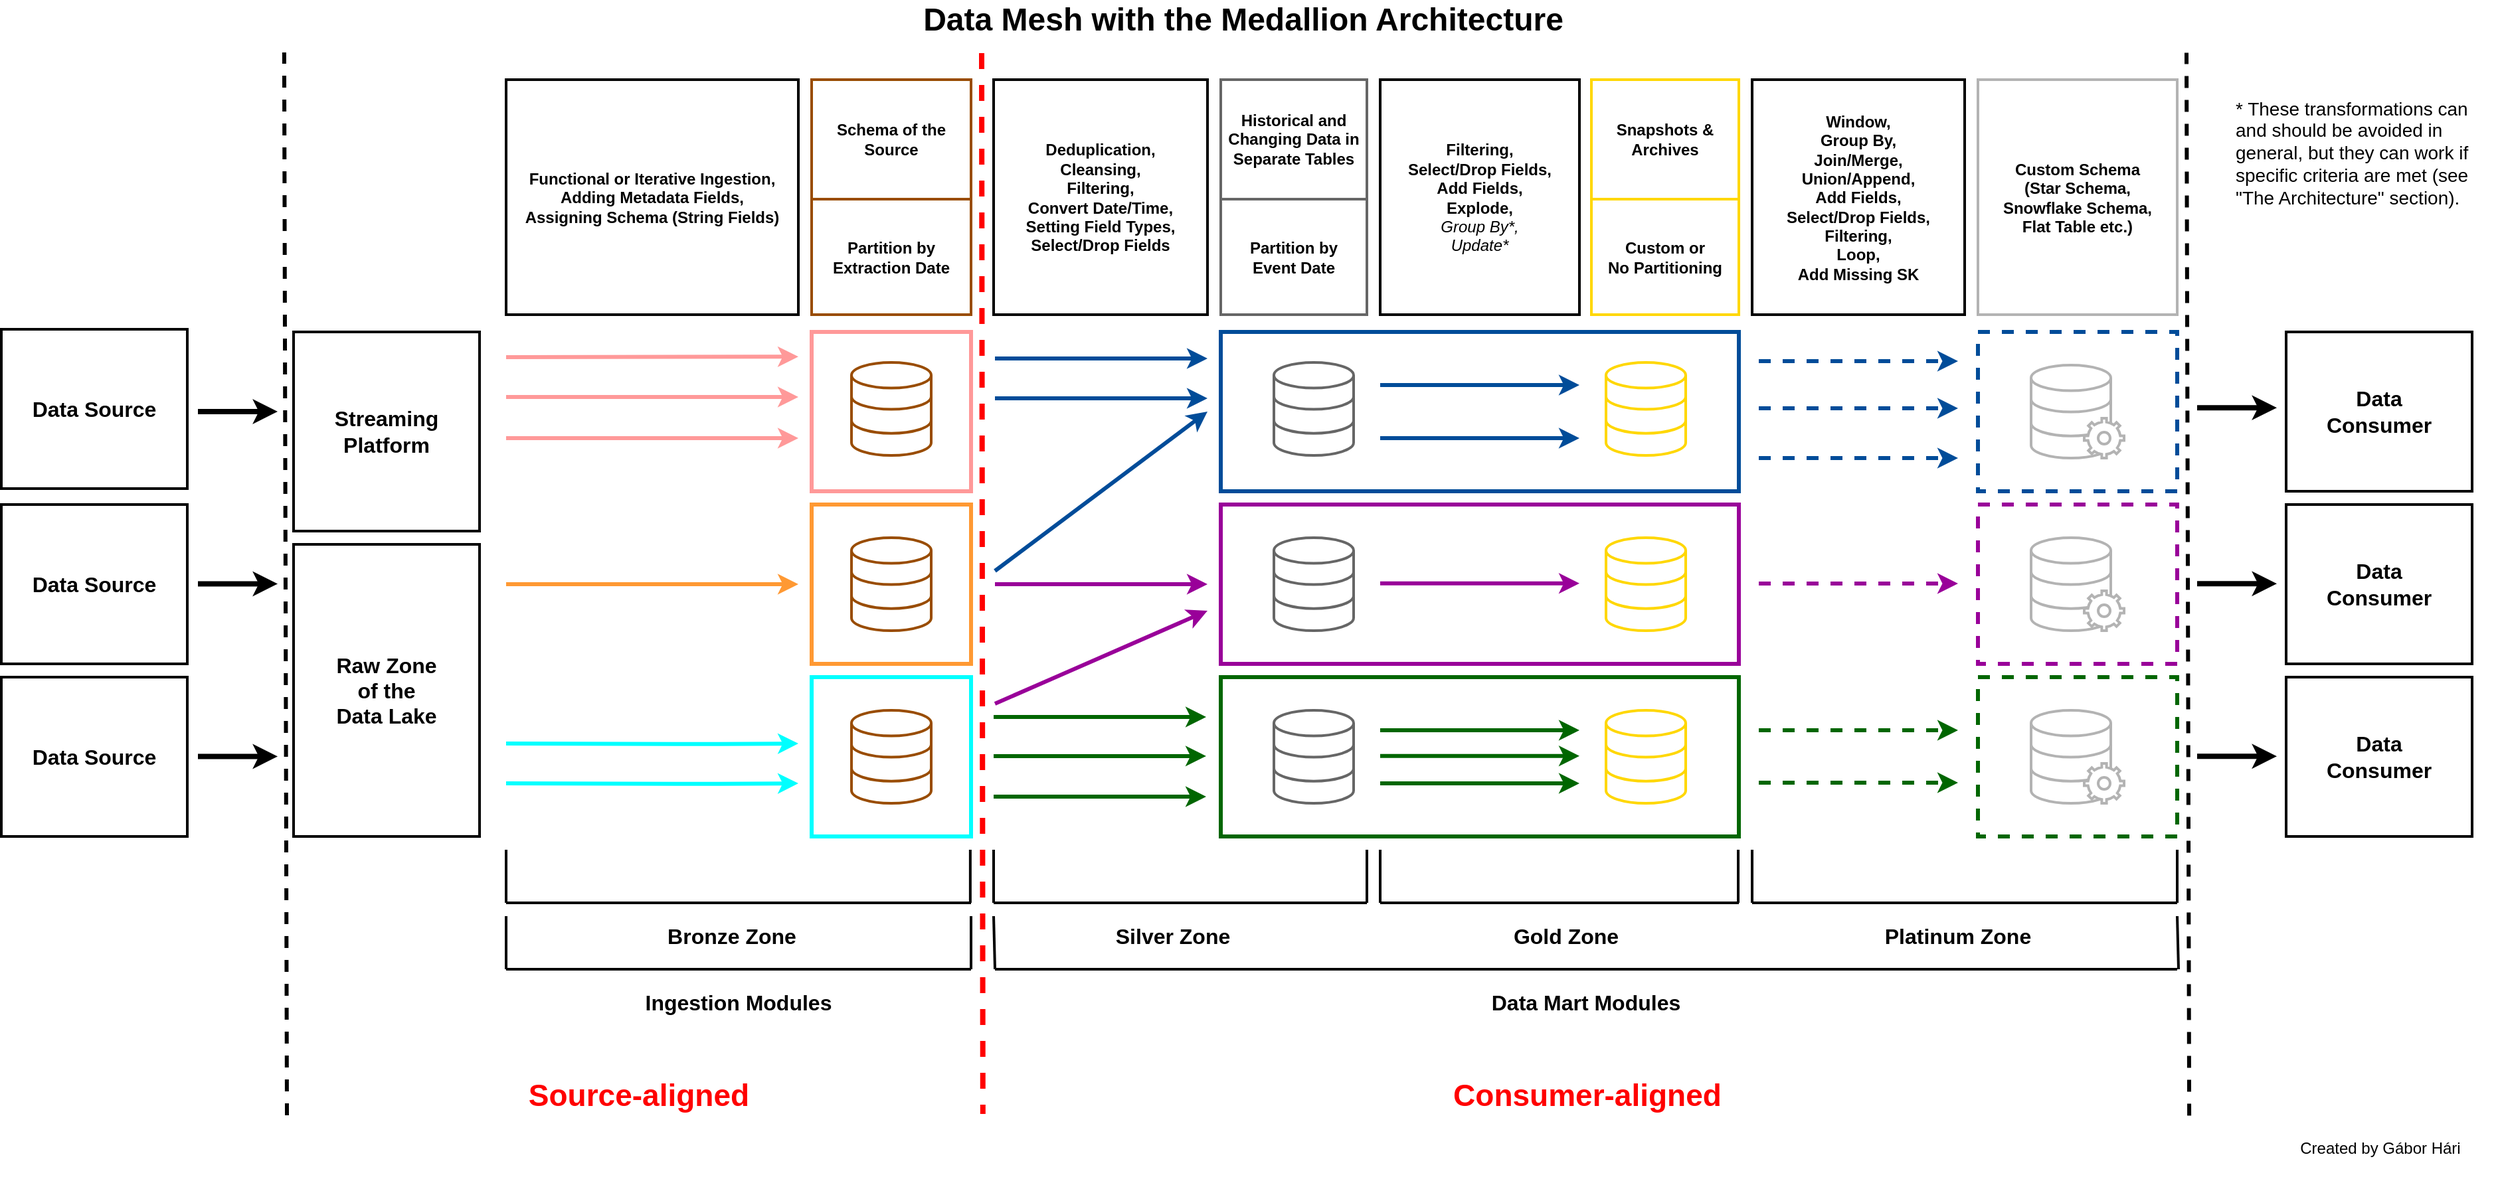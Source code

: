 <mxfile version="20.5.3" type="device"><diagram id="RGqSZSBZ67QyBz_UeTyM" name="1 oldal"><mxGraphModel dx="2687" dy="2035" grid="1" gridSize="10" guides="1" tooltips="1" connect="1" arrows="1" fold="1" page="1" pageScale="1" pageWidth="827" pageHeight="1169" math="0" shadow="0"><root><mxCell id="0"/><mxCell id="1" parent="0"/><mxCell id="PsEzvIdTxFcmrXaQqGy8-92" value="" style="rounded=0;whiteSpace=wrap;html=1;strokeColor=#00FFFF;glass=0;fillColor=#FFFFFF;strokeWidth=3;" parent="1" vertex="1"><mxGeometry x="80" y="310" width="120" height="120" as="geometry"/></mxCell><mxCell id="PsEzvIdTxFcmrXaQqGy8-91" value="" style="rounded=0;whiteSpace=wrap;html=1;strokeColor=#FF9933;glass=0;fillColor=#FFFFFF;strokeWidth=3;" parent="1" vertex="1"><mxGeometry x="80" y="180" width="120" height="120" as="geometry"/></mxCell><mxCell id="PsEzvIdTxFcmrXaQqGy8-61" value="" style="rounded=0;whiteSpace=wrap;html=1;glass=0;strokeColor=#006600;fillColor=#FFFFFF;strokeWidth=3;" parent="1" vertex="1"><mxGeometry x="388" y="310" width="390" height="120" as="geometry"/></mxCell><mxCell id="PsEzvIdTxFcmrXaQqGy8-57" value="" style="rounded=0;whiteSpace=wrap;html=1;glass=0;strokeColor=#990099;fillColor=#FFFFFF;strokeWidth=3;" parent="1" vertex="1"><mxGeometry x="388" y="180" width="390" height="120" as="geometry"/></mxCell><mxCell id="PsEzvIdTxFcmrXaQqGy8-3" value="" style="rounded=0;whiteSpace=wrap;html=1;strokeColor=#FF9999;glass=0;fillColor=#FFFFFF;strokeWidth=3;" parent="1" vertex="1"><mxGeometry x="80" y="50" width="120" height="120" as="geometry"/></mxCell><mxCell id="PsEzvIdTxFcmrXaQqGy8-1" value="" style="html=1;verticalLabelPosition=bottom;align=center;labelBackgroundColor=#ffffff;verticalAlign=top;strokeWidth=2;strokeColor=#994C00;shadow=0;dashed=0;shape=mxgraph.ios7.icons.data;" parent="1" vertex="1"><mxGeometry x="110" y="205" width="60" height="70" as="geometry"/></mxCell><mxCell id="PsEzvIdTxFcmrXaQqGy8-2" value="" style="html=1;verticalLabelPosition=bottom;align=center;labelBackgroundColor=#ffffff;verticalAlign=top;strokeWidth=2;strokeColor=#994C00;shadow=0;dashed=0;shape=mxgraph.ios7.icons.data;" parent="1" vertex="1"><mxGeometry x="110" y="73" width="60" height="70" as="geometry"/></mxCell><mxCell id="PsEzvIdTxFcmrXaQqGy8-4" value="" style="html=1;verticalLabelPosition=bottom;align=center;labelBackgroundColor=#ffffff;verticalAlign=top;strokeWidth=2;strokeColor=#994C00;shadow=0;dashed=0;shape=mxgraph.ios7.icons.data;" parent="1" vertex="1"><mxGeometry x="110" y="335" width="60" height="70" as="geometry"/></mxCell><mxCell id="PsEzvIdTxFcmrXaQqGy8-5" value="" style="rounded=0;whiteSpace=wrap;html=1;glass=0;strokeColor=#004C99;fillColor=#FFFFFF;strokeWidth=3;" parent="1" vertex="1"><mxGeometry x="388" y="50" width="390" height="120" as="geometry"/></mxCell><mxCell id="PsEzvIdTxFcmrXaQqGy8-8" value="" style="html=1;verticalLabelPosition=bottom;align=center;labelBackgroundColor=#ffffff;verticalAlign=top;strokeWidth=2;strokeColor=#666666;shadow=0;dashed=0;shape=mxgraph.ios7.icons.data;" parent="1" vertex="1"><mxGeometry x="428" y="73" width="60" height="70" as="geometry"/></mxCell><mxCell id="PsEzvIdTxFcmrXaQqGy8-11" value="" style="html=1;verticalLabelPosition=bottom;align=center;labelBackgroundColor=#ffffff;verticalAlign=top;strokeWidth=2;strokeColor=#FFD700;shadow=0;dashed=0;shape=mxgraph.ios7.icons.data;" parent="1" vertex="1"><mxGeometry x="678" y="73" width="60" height="70" as="geometry"/></mxCell><mxCell id="PsEzvIdTxFcmrXaQqGy8-20" value="" style="endArrow=classic;html=1;rounded=0;strokeWidth=3;strokeColor=#004C99;" parent="1" edge="1"><mxGeometry width="50" height="50" relative="1" as="geometry"><mxPoint x="218" y="100" as="sourcePoint"/><mxPoint x="378" y="100" as="targetPoint"/></mxGeometry></mxCell><mxCell id="PsEzvIdTxFcmrXaQqGy8-21" value="" style="endArrow=classic;html=1;rounded=0;strokeWidth=3;strokeColor=#004C99;" parent="1" edge="1"><mxGeometry width="50" height="50" relative="1" as="geometry"><mxPoint x="218" y="230" as="sourcePoint"/><mxPoint x="378" y="110" as="targetPoint"/></mxGeometry></mxCell><mxCell id="PsEzvIdTxFcmrXaQqGy8-22" value="" style="endArrow=classic;html=1;rounded=0;strokeWidth=3;strokeColor=#990099;" parent="1" edge="1"><mxGeometry width="50" height="50" relative="1" as="geometry"><mxPoint x="218" y="240" as="sourcePoint"/><mxPoint x="378" y="240" as="targetPoint"/></mxGeometry></mxCell><mxCell id="PsEzvIdTxFcmrXaQqGy8-24" value="" style="endArrow=classic;html=1;rounded=0;strokeWidth=3;strokeColor=#FF9999;" parent="1" edge="1"><mxGeometry width="50" height="50" relative="1" as="geometry"><mxPoint x="-150" y="99" as="sourcePoint"/><mxPoint x="70" y="99" as="targetPoint"/></mxGeometry></mxCell><mxCell id="PsEzvIdTxFcmrXaQqGy8-27" value="" style="endArrow=classic;html=1;rounded=0;strokeWidth=3;strokeColor=#FF9933;" parent="1" edge="1"><mxGeometry width="50" height="50" relative="1" as="geometry"><mxPoint x="-150" y="240" as="sourcePoint"/><mxPoint x="70" y="240" as="targetPoint"/></mxGeometry></mxCell><mxCell id="PsEzvIdTxFcmrXaQqGy8-28" value="" style="endArrow=classic;html=1;rounded=0;strokeWidth=3;strokeColor=#00FFFF;" parent="1" edge="1"><mxGeometry width="50" height="50" relative="1" as="geometry"><mxPoint x="-150" y="360" as="sourcePoint"/><mxPoint x="70" y="360" as="targetPoint"/><Array as="points"><mxPoint x="10" y="360.41"/></Array></mxGeometry></mxCell><mxCell id="PsEzvIdTxFcmrXaQqGy8-37" value="" style="endArrow=classic;html=1;rounded=0;strokeWidth=3;startArrow=none;strokeColor=#006600;" parent="1" edge="1"><mxGeometry width="50" height="50" relative="1" as="geometry"><mxPoint x="217" y="369.44" as="sourcePoint"/><mxPoint x="377" y="369.44" as="targetPoint"/></mxGeometry></mxCell><mxCell id="PsEzvIdTxFcmrXaQqGy8-44" value="&lt;b&gt;Functional or Iterative Ingestion, Adding Metadata Fields,&lt;br&gt;Assigning Schema (String Fields)&lt;br&gt;&lt;/b&gt;" style="rounded=0;whiteSpace=wrap;html=1;glass=0;strokeColor=default;strokeWidth=2;fillColor=#FFFFFF;" parent="1" vertex="1"><mxGeometry x="-150" y="-140" width="220" height="177" as="geometry"/></mxCell><mxCell id="ZkdUSeRlXagevDD7Vdod-1" value="" style="edgeStyle=orthogonalEdgeStyle;rounded=0;orthogonalLoop=1;jettySize=auto;html=1;" parent="1" source="PsEzvIdTxFcmrXaQqGy8-46" target="PsEzvIdTxFcmrXaQqGy8-90" edge="1"><mxGeometry relative="1" as="geometry"/></mxCell><mxCell id="PsEzvIdTxFcmrXaQqGy8-46" value="&lt;b&gt;Partition by Extraction Date&lt;br&gt;&lt;/b&gt;" style="rounded=0;whiteSpace=wrap;html=1;glass=0;strokeColor=#994C00;strokeWidth=2;fillColor=#FFFFFF;" parent="1" vertex="1"><mxGeometry x="80" y="-50" width="120" height="87" as="geometry"/></mxCell><mxCell id="PsEzvIdTxFcmrXaQqGy8-56" value="" style="endArrow=classic;html=1;rounded=0;strokeWidth=3;startArrow=none;strokeColor=#004C99;" parent="1" edge="1"><mxGeometry width="50" height="50" relative="1" as="geometry"><mxPoint x="508.0" y="90.0" as="sourcePoint"/><mxPoint x="658.0" y="90.0" as="targetPoint"/><Array as="points"><mxPoint x="578" y="90.0"/></Array></mxGeometry></mxCell><mxCell id="PsEzvIdTxFcmrXaQqGy8-58" value="" style="html=1;verticalLabelPosition=bottom;align=center;labelBackgroundColor=#ffffff;verticalAlign=top;strokeWidth=2;strokeColor=#666666;shadow=0;dashed=0;shape=mxgraph.ios7.icons.data;" parent="1" vertex="1"><mxGeometry x="428" y="205" width="60" height="70" as="geometry"/></mxCell><mxCell id="PsEzvIdTxFcmrXaQqGy8-59" value="" style="html=1;verticalLabelPosition=bottom;align=center;labelBackgroundColor=#ffffff;verticalAlign=top;strokeWidth=2;strokeColor=#FFD700;shadow=0;dashed=0;shape=mxgraph.ios7.icons.data;" parent="1" vertex="1"><mxGeometry x="678" y="205" width="60" height="70" as="geometry"/></mxCell><mxCell id="PsEzvIdTxFcmrXaQqGy8-60" value="" style="endArrow=classic;html=1;rounded=0;strokeWidth=3;startArrow=none;strokeColor=#990099;" parent="1" edge="1"><mxGeometry width="50" height="50" relative="1" as="geometry"><mxPoint x="508.0" y="239.41" as="sourcePoint"/><mxPoint x="658.0" y="239.41" as="targetPoint"/><Array as="points"><mxPoint x="578" y="239.41"/></Array></mxGeometry></mxCell><mxCell id="PsEzvIdTxFcmrXaQqGy8-62" value="" style="html=1;verticalLabelPosition=bottom;align=center;labelBackgroundColor=#ffffff;verticalAlign=top;strokeWidth=2;strokeColor=#666666;shadow=0;dashed=0;shape=mxgraph.ios7.icons.data;" parent="1" vertex="1"><mxGeometry x="428" y="335" width="60" height="70" as="geometry"/></mxCell><mxCell id="PsEzvIdTxFcmrXaQqGy8-63" value="" style="html=1;verticalLabelPosition=bottom;align=center;labelBackgroundColor=#ffffff;verticalAlign=top;strokeWidth=2;strokeColor=#FFD700;shadow=0;dashed=0;shape=mxgraph.ios7.icons.data;" parent="1" vertex="1"><mxGeometry x="678" y="335" width="60" height="70" as="geometry"/></mxCell><mxCell id="PsEzvIdTxFcmrXaQqGy8-64" value="" style="endArrow=classic;html=1;rounded=0;strokeWidth=3;startArrow=none;strokeColor=#006600;" parent="1" edge="1"><mxGeometry width="50" height="50" relative="1" as="geometry"><mxPoint x="508.0" y="369.41" as="sourcePoint"/><mxPoint x="658.0" y="369.41" as="targetPoint"/><Array as="points"><mxPoint x="578" y="369.41"/></Array></mxGeometry></mxCell><mxCell id="PsEzvIdTxFcmrXaQqGy8-67" value="&lt;b&gt;Snapshots &amp;amp; Archives&lt;br&gt;&lt;/b&gt;" style="rounded=0;whiteSpace=wrap;html=1;glass=0;strokeColor=#FFD700;strokeWidth=2;fillColor=#FFFFFF;" parent="1" vertex="1"><mxGeometry x="667" y="-140" width="111" height="90" as="geometry"/></mxCell><mxCell id="PsEzvIdTxFcmrXaQqGy8-83" value="&lt;b&gt;Window,&lt;br&gt;Group By,&lt;br&gt;Join/Merge,&lt;br&gt;Union/Append,&lt;br&gt;Add Fields,&lt;br&gt;Select/Drop Fields,&lt;br&gt;Filtering,&lt;br&gt;Loop,&lt;/b&gt;&lt;b&gt;&lt;br&gt;Add Missing SK&lt;br&gt;&lt;/b&gt;" style="rounded=0;whiteSpace=wrap;html=1;glass=0;strokeColor=#000000;strokeWidth=2;fillColor=#FFFFFF;" parent="1" vertex="1"><mxGeometry x="788" y="-140" width="160" height="177" as="geometry"/></mxCell><mxCell id="PsEzvIdTxFcmrXaQqGy8-84" value="&lt;b&gt;Custom or &lt;br&gt;No Partitioning&lt;br&gt;&lt;/b&gt;" style="rounded=0;whiteSpace=wrap;html=1;glass=0;strokeColor=#FFD700;strokeWidth=2;fillColor=#FFFFFF;" parent="1" vertex="1"><mxGeometry x="667" y="-50" width="111" height="87" as="geometry"/></mxCell><mxCell id="PsEzvIdTxFcmrXaQqGy8-86" value="&lt;b&gt;Filtering,&lt;br&gt;Select/Drop Fields,&lt;br&gt;Add Fields,&lt;br&gt;&lt;/b&gt;&lt;b&gt;Explode,&lt;br&gt;&lt;/b&gt;&lt;i style=&quot;&quot;&gt;Group By*,&lt;br&gt;Update*&lt;/i&gt;" style="rounded=0;whiteSpace=wrap;html=1;glass=0;strokeColor=default;strokeWidth=2;fillColor=#FFFFFF;" parent="1" vertex="1"><mxGeometry x="508" y="-140" width="150" height="177" as="geometry"/></mxCell><mxCell id="PsEzvIdTxFcmrXaQqGy8-87" value="&lt;b&gt;Historical and Changing Data in Separate Tables&lt;br&gt;&lt;/b&gt;" style="rounded=0;whiteSpace=wrap;html=1;glass=0;strokeColor=#666666;strokeWidth=2;fillColor=#FFFFFF;" parent="1" vertex="1"><mxGeometry x="388" y="-140" width="110" height="90" as="geometry"/></mxCell><mxCell id="PsEzvIdTxFcmrXaQqGy8-88" value="&lt;b&gt;Partition by&lt;br&gt;Event Date&lt;br&gt;&lt;/b&gt;" style="rounded=0;whiteSpace=wrap;html=1;glass=0;strokeColor=#666666;strokeWidth=2;fillColor=#FFFFFF;" parent="1" vertex="1"><mxGeometry x="388" y="-50" width="110" height="87" as="geometry"/></mxCell><mxCell id="PsEzvIdTxFcmrXaQqGy8-89" value="&lt;b&gt;Deduplication,&lt;br&gt;Cleansing,&lt;br&gt;Filtering,&lt;br&gt;Convert Date/Time,&lt;br&gt;Setting Field Types,&lt;br&gt;Select/Drop Fields&lt;br&gt;&lt;/b&gt;" style="rounded=0;whiteSpace=wrap;html=1;glass=0;strokeColor=default;strokeWidth=2;fillColor=#FFFFFF;" parent="1" vertex="1"><mxGeometry x="217" y="-140" width="161" height="177" as="geometry"/></mxCell><mxCell id="PsEzvIdTxFcmrXaQqGy8-90" value="&lt;b&gt;Schema of the&lt;br&gt;Source&lt;br&gt;&lt;/b&gt;" style="rounded=0;whiteSpace=wrap;html=1;glass=0;strokeColor=#994C00;strokeWidth=2;fillColor=#FFFFFF;" parent="1" vertex="1"><mxGeometry x="80" y="-140" width="120" height="90" as="geometry"/></mxCell><mxCell id="PsEzvIdTxFcmrXaQqGy8-93" value="" style="endArrow=classic;html=1;rounded=0;strokeWidth=3;startArrow=none;strokeColor=#004C99;" parent="1" edge="1"><mxGeometry width="50" height="50" relative="1" as="geometry"><mxPoint x="508.0" y="130.0" as="sourcePoint"/><mxPoint x="658.0" y="130.0" as="targetPoint"/><Array as="points"><mxPoint x="578" y="130.0"/></Array></mxGeometry></mxCell><mxCell id="PsEzvIdTxFcmrXaQqGy8-94" value="" style="endArrow=classic;html=1;rounded=0;strokeWidth=3;startArrow=none;strokeColor=#006600;" parent="1" edge="1"><mxGeometry width="50" height="50" relative="1" as="geometry"><mxPoint x="508.0" y="350.0" as="sourcePoint"/><mxPoint x="658.0" y="350.0" as="targetPoint"/><Array as="points"><mxPoint x="578" y="350"/></Array></mxGeometry></mxCell><mxCell id="PsEzvIdTxFcmrXaQqGy8-95" value="" style="endArrow=classic;html=1;rounded=0;strokeWidth=3;startArrow=none;strokeColor=#006600;" parent="1" edge="1"><mxGeometry width="50" height="50" relative="1" as="geometry"><mxPoint x="508.0" y="390.0" as="sourcePoint"/><mxPoint x="658.0" y="390.0" as="targetPoint"/><Array as="points"><mxPoint x="578" y="390"/></Array></mxGeometry></mxCell><mxCell id="PsEzvIdTxFcmrXaQqGy8-96" value="" style="endArrow=classic;html=1;rounded=0;strokeWidth=3;strokeColor=#004C99;" parent="1" edge="1"><mxGeometry width="50" height="50" relative="1" as="geometry"><mxPoint x="218" y="70" as="sourcePoint"/><mxPoint x="378" y="70" as="targetPoint"/></mxGeometry></mxCell><mxCell id="PsEzvIdTxFcmrXaQqGy8-98" value="" style="endArrow=classic;html=1;rounded=0;strokeWidth=3;startArrow=none;strokeColor=#006600;" parent="1" edge="1"><mxGeometry width="50" height="50" relative="1" as="geometry"><mxPoint x="217" y="400" as="sourcePoint"/><mxPoint x="377" y="400" as="targetPoint"/></mxGeometry></mxCell><mxCell id="PsEzvIdTxFcmrXaQqGy8-99" value="" style="endArrow=classic;html=1;rounded=0;strokeWidth=3;startArrow=none;strokeColor=#006600;" parent="1" edge="1"><mxGeometry width="50" height="50" relative="1" as="geometry"><mxPoint x="217" y="340" as="sourcePoint"/><mxPoint x="377" y="340" as="targetPoint"/></mxGeometry></mxCell><mxCell id="PsEzvIdTxFcmrXaQqGy8-100" value="" style="endArrow=classic;html=1;rounded=0;strokeWidth=3;strokeColor=#990099;" parent="1" edge="1"><mxGeometry width="50" height="50" relative="1" as="geometry"><mxPoint x="218" y="330" as="sourcePoint"/><mxPoint x="378" y="260" as="targetPoint"/></mxGeometry></mxCell><mxCell id="PsEzvIdTxFcmrXaQqGy8-101" value="" style="endArrow=classic;html=1;rounded=0;strokeWidth=3;strokeColor=#FF9999;" parent="1" edge="1"><mxGeometry width="50" height="50" relative="1" as="geometry"><mxPoint x="-150" y="69" as="sourcePoint"/><mxPoint x="70" y="68.67" as="targetPoint"/></mxGeometry></mxCell><mxCell id="PsEzvIdTxFcmrXaQqGy8-102" value="" style="endArrow=classic;html=1;rounded=0;strokeWidth=3;strokeColor=#FF9999;" parent="1" edge="1"><mxGeometry width="50" height="50" relative="1" as="geometry"><mxPoint x="-150" y="130" as="sourcePoint"/><mxPoint x="70" y="130.0" as="targetPoint"/></mxGeometry></mxCell><mxCell id="PsEzvIdTxFcmrXaQqGy8-103" value="" style="endArrow=classic;html=1;rounded=0;strokeWidth=3;strokeColor=#00FFFF;" parent="1" edge="1"><mxGeometry width="50" height="50" relative="1" as="geometry"><mxPoint x="-150" y="390" as="sourcePoint"/><mxPoint x="70" y="390" as="targetPoint"/><Array as="points"><mxPoint x="10" y="390.41"/></Array></mxGeometry></mxCell><mxCell id="1PAqjjIGHzmaaHmzBIAc-1" value="" style="endArrow=none;html=1;rounded=0;strokeWidth=2;" parent="1" edge="1"><mxGeometry width="50" height="50" relative="1" as="geometry"><mxPoint x="-150" y="480" as="sourcePoint"/><mxPoint x="-150" y="440" as="targetPoint"/></mxGeometry></mxCell><mxCell id="1PAqjjIGHzmaaHmzBIAc-2" value="" style="endArrow=none;html=1;rounded=0;strokeWidth=2;" parent="1" edge="1"><mxGeometry width="50" height="50" relative="1" as="geometry"><mxPoint x="199.43" y="480" as="sourcePoint"/><mxPoint x="199.43" y="440" as="targetPoint"/></mxGeometry></mxCell><mxCell id="1PAqjjIGHzmaaHmzBIAc-3" value="" style="endArrow=none;html=1;rounded=0;strokeWidth=2;" parent="1" edge="1"><mxGeometry width="50" height="50" relative="1" as="geometry"><mxPoint x="200" y="480" as="sourcePoint"/><mxPoint x="-150" y="480" as="targetPoint"/></mxGeometry></mxCell><mxCell id="1PAqjjIGHzmaaHmzBIAc-4" value="" style="endArrow=none;html=1;rounded=0;strokeWidth=2;" parent="1" edge="1"><mxGeometry width="50" height="50" relative="1" as="geometry"><mxPoint x="218" y="530" as="sourcePoint"/><mxPoint x="217" y="490" as="targetPoint"/></mxGeometry></mxCell><mxCell id="1PAqjjIGHzmaaHmzBIAc-6" value="" style="endArrow=none;html=1;rounded=0;strokeWidth=2;" parent="1" edge="1"><mxGeometry width="50" height="50" relative="1" as="geometry"><mxPoint x="1108" y="530" as="sourcePoint"/><mxPoint x="218" y="530" as="targetPoint"/></mxGeometry></mxCell><mxCell id="1PAqjjIGHzmaaHmzBIAc-7" value="&lt;font style=&quot;font-size: 16px;&quot;&gt;&lt;b&gt;Bronze Zone&lt;/b&gt;&lt;/font&gt;" style="text;html=1;strokeColor=none;fillColor=none;align=center;verticalAlign=middle;whiteSpace=wrap;rounded=0;" parent="1" vertex="1"><mxGeometry x="-50" y="490" width="140" height="30" as="geometry"/></mxCell><mxCell id="1PAqjjIGHzmaaHmzBIAc-8" value="&lt;font style=&quot;font-size: 16px;&quot;&gt;&lt;b&gt;Data Mart Modules&lt;/b&gt;&lt;/font&gt;" style="text;html=1;strokeColor=none;fillColor=none;align=center;verticalAlign=middle;whiteSpace=wrap;rounded=0;" parent="1" vertex="1"><mxGeometry x="218" y="540" width="890" height="30" as="geometry"/></mxCell><mxCell id="o5bpwPFpTQBYvGBPrv-L-2" value="&lt;span style=&quot;font-size: 17px;&quot;&gt;&lt;b style=&quot;&quot;&gt;&lt;font color=&quot;#006600&quot;&gt;&lt;br&gt;&lt;/font&gt;&lt;/b&gt;&lt;/span&gt;" style="rounded=0;whiteSpace=wrap;html=1;glass=0;strokeColor=#006600;strokeWidth=3;fillColor=#FFFFFF;dashed=1;" parent="1" vertex="1"><mxGeometry x="958" y="310" width="150" height="120" as="geometry"/></mxCell><mxCell id="teYAQJ7ahIEWFkhpf_x_-1" value="" style="endArrow=none;html=1;rounded=0;strokeWidth=2;" parent="1" edge="1"><mxGeometry width="50" height="50" relative="1" as="geometry"><mxPoint x="217" y="480" as="sourcePoint"/><mxPoint x="217" y="440" as="targetPoint"/></mxGeometry></mxCell><mxCell id="teYAQJ7ahIEWFkhpf_x_-2" value="" style="endArrow=none;html=1;rounded=0;strokeWidth=2;" parent="1" edge="1"><mxGeometry width="50" height="50" relative="1" as="geometry"><mxPoint x="498.0" y="480" as="sourcePoint"/><mxPoint x="498.0" y="440" as="targetPoint"/></mxGeometry></mxCell><mxCell id="teYAQJ7ahIEWFkhpf_x_-3" value="" style="endArrow=none;html=1;rounded=0;strokeWidth=2;" parent="1" edge="1"><mxGeometry width="50" height="50" relative="1" as="geometry"><mxPoint x="498" y="480" as="sourcePoint"/><mxPoint x="217" y="480" as="targetPoint"/></mxGeometry></mxCell><mxCell id="teYAQJ7ahIEWFkhpf_x_-4" value="" style="endArrow=none;html=1;rounded=0;strokeWidth=2;startArrow=none;" parent="1" source="teYAQJ7ahIEWFkhpf_x_-15" edge="1"><mxGeometry width="50" height="50" relative="1" as="geometry"><mxPoint x="958" y="530" as="sourcePoint"/><mxPoint x="957.0" y="490" as="targetPoint"/></mxGeometry></mxCell><mxCell id="teYAQJ7ahIEWFkhpf_x_-5" value="" style="endArrow=none;html=1;rounded=0;strokeWidth=2;" parent="1" edge="1"><mxGeometry width="50" height="50" relative="1" as="geometry"><mxPoint x="508.0" y="480" as="sourcePoint"/><mxPoint x="508.0" y="440" as="targetPoint"/></mxGeometry></mxCell><mxCell id="teYAQJ7ahIEWFkhpf_x_-6" value="" style="endArrow=none;html=1;rounded=0;strokeWidth=2;" parent="1" edge="1"><mxGeometry width="50" height="50" relative="1" as="geometry"><mxPoint x="777.52" y="480.0" as="sourcePoint"/><mxPoint x="777.52" y="440.0" as="targetPoint"/></mxGeometry></mxCell><mxCell id="teYAQJ7ahIEWFkhpf_x_-7" value="" style="endArrow=none;html=1;rounded=0;strokeWidth=2;" parent="1" edge="1"><mxGeometry width="50" height="50" relative="1" as="geometry"><mxPoint x="778" y="480" as="sourcePoint"/><mxPoint x="508" y="480" as="targetPoint"/></mxGeometry></mxCell><mxCell id="teYAQJ7ahIEWFkhpf_x_-8" value="&lt;font style=&quot;font-size: 16px;&quot;&gt;&lt;b&gt;Silver Zone&lt;/b&gt;&lt;/font&gt;" style="text;html=1;strokeColor=none;fillColor=none;align=center;verticalAlign=middle;whiteSpace=wrap;rounded=0;" parent="1" vertex="1"><mxGeometry x="282" y="490" width="140" height="30" as="geometry"/></mxCell><mxCell id="teYAQJ7ahIEWFkhpf_x_-9" value="&lt;font style=&quot;font-size: 16px;&quot;&gt;&lt;b&gt;Gold Zone&lt;/b&gt;&lt;/font&gt;" style="text;html=1;strokeColor=none;fillColor=none;align=center;verticalAlign=middle;whiteSpace=wrap;rounded=0;" parent="1" vertex="1"><mxGeometry x="578" y="490" width="140" height="30" as="geometry"/></mxCell><mxCell id="teYAQJ7ahIEWFkhpf_x_-11" value="" style="endArrow=none;html=1;rounded=0;strokeWidth=2;" parent="1" edge="1"><mxGeometry width="50" height="50" relative="1" as="geometry"><mxPoint x="788.0" y="480" as="sourcePoint"/><mxPoint x="788.0" y="440" as="targetPoint"/></mxGeometry></mxCell><mxCell id="teYAQJ7ahIEWFkhpf_x_-12" value="" style="endArrow=none;html=1;rounded=0;strokeWidth=2;" parent="1" edge="1"><mxGeometry width="50" height="50" relative="1" as="geometry"><mxPoint x="1108" y="480" as="sourcePoint"/><mxPoint x="788" y="480" as="targetPoint"/></mxGeometry></mxCell><mxCell id="teYAQJ7ahIEWFkhpf_x_-13" value="" style="endArrow=none;html=1;rounded=0;strokeWidth=2;" parent="1" edge="1"><mxGeometry width="50" height="50" relative="1" as="geometry"><mxPoint x="1108" y="480" as="sourcePoint"/><mxPoint x="1108" y="440" as="targetPoint"/><Array as="points"><mxPoint x="1108" y="450"/></Array></mxGeometry></mxCell><mxCell id="teYAQJ7ahIEWFkhpf_x_-15" value="&lt;span style=&quot;font-size: 16px;&quot;&gt;&lt;b&gt;Platinum Zone&lt;/b&gt;&lt;/span&gt;" style="text;html=1;strokeColor=none;fillColor=none;align=center;verticalAlign=middle;whiteSpace=wrap;rounded=0;" parent="1" vertex="1"><mxGeometry x="858" y="490" width="170" height="30" as="geometry"/></mxCell><mxCell id="teYAQJ7ahIEWFkhpf_x_-19" value="" style="endArrow=none;html=1;rounded=0;strokeWidth=2;" parent="1" edge="1"><mxGeometry width="50" height="50" relative="1" as="geometry"><mxPoint x="1109" y="530" as="sourcePoint"/><mxPoint x="1108" y="490" as="targetPoint"/></mxGeometry></mxCell><mxCell id="teYAQJ7ahIEWFkhpf_x_-22" value="" style="html=1;verticalLabelPosition=bottom;align=center;labelBackgroundColor=#ffffff;verticalAlign=top;strokeWidth=2;strokeColor=#B3B3B3;shadow=0;dashed=0;shape=mxgraph.ios7.icons.data;" parent="1" vertex="1"><mxGeometry x="998" y="335" width="60" height="70" as="geometry"/></mxCell><mxCell id="teYAQJ7ahIEWFkhpf_x_-23" value="" style="html=1;verticalLabelPosition=bottom;align=center;labelBackgroundColor=#ffffff;verticalAlign=top;strokeWidth=2;strokeColor=#B3B3B3;shadow=0;dashed=0;shape=mxgraph.ios7.icons.settings;" parent="1" vertex="1"><mxGeometry x="1038" y="375" width="30" height="30" as="geometry"/></mxCell><mxCell id="teYAQJ7ahIEWFkhpf_x_-24" value="&lt;span style=&quot;font-size: 17px;&quot;&gt;&lt;b style=&quot;&quot;&gt;&lt;font color=&quot;#006600&quot;&gt;&lt;br&gt;&lt;/font&gt;&lt;/b&gt;&lt;/span&gt;" style="rounded=0;whiteSpace=wrap;html=1;glass=0;strokeColor=#990099;strokeWidth=3;fillColor=#FFFFFF;dashed=1;" parent="1" vertex="1"><mxGeometry x="958" y="180" width="150" height="120" as="geometry"/></mxCell><mxCell id="teYAQJ7ahIEWFkhpf_x_-25" value="" style="html=1;verticalLabelPosition=bottom;align=center;labelBackgroundColor=#ffffff;verticalAlign=top;strokeWidth=2;strokeColor=#B3B3B3;shadow=0;dashed=0;shape=mxgraph.ios7.icons.data;" parent="1" vertex="1"><mxGeometry x="998" y="205" width="60" height="70" as="geometry"/></mxCell><mxCell id="teYAQJ7ahIEWFkhpf_x_-26" value="" style="html=1;verticalLabelPosition=bottom;align=center;labelBackgroundColor=#ffffff;verticalAlign=top;strokeWidth=2;strokeColor=#B3B3B3;shadow=0;dashed=0;shape=mxgraph.ios7.icons.settings;" parent="1" vertex="1"><mxGeometry x="1038" y="245" width="30" height="30" as="geometry"/></mxCell><mxCell id="teYAQJ7ahIEWFkhpf_x_-27" value="&lt;span style=&quot;font-size: 17px;&quot;&gt;&lt;b style=&quot;&quot;&gt;&lt;font color=&quot;#006600&quot;&gt;&lt;br&gt;&lt;/font&gt;&lt;/b&gt;&lt;/span&gt;" style="rounded=0;whiteSpace=wrap;html=1;glass=0;strokeColor=#004C99;strokeWidth=3;fillColor=#FFFFFF;dashed=1;" parent="1" vertex="1"><mxGeometry x="958" y="50" width="150" height="120" as="geometry"/></mxCell><mxCell id="teYAQJ7ahIEWFkhpf_x_-28" value="" style="html=1;verticalLabelPosition=bottom;align=center;labelBackgroundColor=#ffffff;verticalAlign=top;strokeWidth=2;strokeColor=#B3B3B3;shadow=0;dashed=0;shape=mxgraph.ios7.icons.data;" parent="1" vertex="1"><mxGeometry x="998" y="75" width="60" height="70" as="geometry"/></mxCell><mxCell id="teYAQJ7ahIEWFkhpf_x_-29" value="" style="html=1;verticalLabelPosition=bottom;align=center;labelBackgroundColor=#ffffff;verticalAlign=top;strokeWidth=2;strokeColor=#B3B3B3;shadow=0;dashed=0;shape=mxgraph.ios7.icons.settings;" parent="1" vertex="1"><mxGeometry x="1038" y="115" width="30" height="30" as="geometry"/></mxCell><mxCell id="EabxbYE3Ecup1_9LmsjV-1" value="Created by Gábor Hári" style="text;html=1;strokeColor=none;fillColor=none;align=center;verticalAlign=middle;whiteSpace=wrap;rounded=0;" parent="1" vertex="1"><mxGeometry x="1192" y="650" width="138" height="30" as="geometry"/></mxCell><mxCell id="EabxbYE3Ecup1_9LmsjV-2" value="&lt;font style=&quot;font-size: 24px;&quot;&gt;&lt;b&gt;Data Mesh with the Medallion Architecture&lt;/b&gt;&lt;/font&gt;" style="text;html=1;strokeColor=none;fillColor=none;align=center;verticalAlign=middle;whiteSpace=wrap;rounded=0;" parent="1" vertex="1"><mxGeometry x="-520" y="-200" width="1850" height="30" as="geometry"/></mxCell><mxCell id="m2bDl65IPsbrKByQzZl1-1" value="" style="endArrow=classic;html=1;rounded=0;strokeWidth=3;startArrow=none;strokeColor=#004C99;dashed=1;" parent="1" edge="1"><mxGeometry width="50" height="50" relative="1" as="geometry"><mxPoint x="793.0" y="72.0" as="sourcePoint"/><mxPoint x="943.0" y="72.0" as="targetPoint"/><Array as="points"><mxPoint x="863" y="72.0"/></Array></mxGeometry></mxCell><mxCell id="m2bDl65IPsbrKByQzZl1-2" value="" style="endArrow=classic;html=1;rounded=0;strokeWidth=3;startArrow=none;strokeColor=#004C99;dashed=1;" parent="1" edge="1"><mxGeometry width="50" height="50" relative="1" as="geometry"><mxPoint x="793.0" y="107.5" as="sourcePoint"/><mxPoint x="943.0" y="107.5" as="targetPoint"/><Array as="points"><mxPoint x="863" y="107.5"/></Array></mxGeometry></mxCell><mxCell id="m2bDl65IPsbrKByQzZl1-3" value="" style="endArrow=classic;html=1;rounded=0;strokeWidth=3;startArrow=none;strokeColor=#004C99;dashed=1;" parent="1" edge="1"><mxGeometry width="50" height="50" relative="1" as="geometry"><mxPoint x="793.0" y="145" as="sourcePoint"/><mxPoint x="943.0" y="145" as="targetPoint"/><Array as="points"><mxPoint x="863" y="145.0"/></Array></mxGeometry></mxCell><mxCell id="m2bDl65IPsbrKByQzZl1-4" value="" style="endArrow=classic;html=1;rounded=0;strokeWidth=3;startArrow=none;strokeColor=#990099;dashed=1;" parent="1" edge="1"><mxGeometry width="50" height="50" relative="1" as="geometry"><mxPoint x="793.0" y="239.5" as="sourcePoint"/><mxPoint x="943.0" y="239.5" as="targetPoint"/><Array as="points"><mxPoint x="863" y="239.5"/></Array></mxGeometry></mxCell><mxCell id="m2bDl65IPsbrKByQzZl1-7" value="" style="endArrow=classic;html=1;rounded=0;strokeWidth=3;startArrow=none;strokeColor=#006600;dashed=1;" parent="1" edge="1"><mxGeometry width="50" height="50" relative="1" as="geometry"><mxPoint x="793.0" y="350" as="sourcePoint"/><mxPoint x="943.0" y="350" as="targetPoint"/><Array as="points"><mxPoint x="863" y="350"/></Array></mxGeometry></mxCell><mxCell id="m2bDl65IPsbrKByQzZl1-8" value="" style="endArrow=classic;html=1;rounded=0;strokeWidth=3;startArrow=none;strokeColor=#006600;dashed=1;" parent="1" edge="1"><mxGeometry width="50" height="50" relative="1" as="geometry"><mxPoint x="793.0" y="389.5" as="sourcePoint"/><mxPoint x="943.0" y="389.5" as="targetPoint"/><Array as="points"><mxPoint x="863" y="389.5"/></Array></mxGeometry></mxCell><mxCell id="m2bDl65IPsbrKByQzZl1-9" value="&lt;b&gt;Custom Schema &lt;br&gt;(Star Schema, &lt;br&gt;Snowflake Schema, &lt;br&gt;Flat Table etc.)&lt;br&gt;&lt;/b&gt;" style="rounded=0;whiteSpace=wrap;html=1;glass=0;strokeColor=#B3B3B3;strokeWidth=2;fillColor=#FFFFFF;" parent="1" vertex="1"><mxGeometry x="958" y="-140" width="150" height="177" as="geometry"/></mxCell><mxCell id="m2bDl65IPsbrKByQzZl1-11" style="edgeStyle=orthogonalEdgeStyle;rounded=0;orthogonalLoop=1;jettySize=auto;html=1;exitX=0.5;exitY=1;exitDx=0;exitDy=0;dashed=1;" parent="1" source="EabxbYE3Ecup1_9LmsjV-1" target="EabxbYE3Ecup1_9LmsjV-1" edge="1"><mxGeometry relative="1" as="geometry"/></mxCell><mxCell id="9AaifrcZYVHmsbIPMjSg-2" value="&lt;font style=&quot;font-size: 14px;&quot;&gt;* These transformations can and should be avoided in general, but they can work if specific criteria are met (see &quot;The Architecture&quot; section).&lt;/font&gt;" style="text;html=1;strokeColor=none;fillColor=none;align=left;verticalAlign=middle;whiteSpace=wrap;rounded=0;" parent="1" vertex="1"><mxGeometry x="1150" y="-100" width="200" height="30" as="geometry"/></mxCell><mxCell id="67Gqebn_G9495sTjx5rP-1" value="" style="endArrow=none;html=1;rounded=0;strokeWidth=2;" parent="1" edge="1"><mxGeometry width="50" height="50" relative="1" as="geometry"><mxPoint x="-150" y="530" as="sourcePoint"/><mxPoint x="-150" y="490" as="targetPoint"/></mxGeometry></mxCell><mxCell id="67Gqebn_G9495sTjx5rP-2" value="" style="endArrow=none;html=1;rounded=0;strokeWidth=2;" parent="1" edge="1"><mxGeometry width="50" height="50" relative="1" as="geometry"><mxPoint x="200" y="530" as="sourcePoint"/><mxPoint x="200" y="490" as="targetPoint"/></mxGeometry></mxCell><mxCell id="67Gqebn_G9495sTjx5rP-3" value="" style="endArrow=none;html=1;rounded=0;strokeWidth=2;" parent="1" edge="1"><mxGeometry width="50" height="50" relative="1" as="geometry"><mxPoint x="200" y="530" as="sourcePoint"/><mxPoint x="-150.0" y="530" as="targetPoint"/></mxGeometry></mxCell><mxCell id="67Gqebn_G9495sTjx5rP-4" value="&lt;font style=&quot;font-size: 16px;&quot;&gt;&lt;b&gt;Ingestion Modules&lt;/b&gt;&lt;/font&gt;" style="text;html=1;strokeColor=none;fillColor=none;align=center;verticalAlign=middle;whiteSpace=wrap;rounded=0;" parent="1" vertex="1"><mxGeometry x="-150" y="540" width="350" height="30" as="geometry"/></mxCell><mxCell id="tvrODG6SxhtfXLvHBGqh-2" value="&lt;b&gt;&lt;font style=&quot;font-size: 16px;&quot;&gt;Raw Zone &lt;br&gt;of the &lt;br&gt;Data Lake&lt;/font&gt;&lt;/b&gt;" style="rounded=0;whiteSpace=wrap;html=1;strokeColor=#000000;strokeWidth=2;" parent="1" vertex="1"><mxGeometry x="-310" y="210" width="140" height="220" as="geometry"/></mxCell><mxCell id="tvrODG6SxhtfXLvHBGqh-3" value="&lt;b&gt;&lt;font style=&quot;font-size: 16px;&quot;&gt;Streaming Platform&lt;/font&gt;&lt;/b&gt;" style="rounded=0;whiteSpace=wrap;html=1;strokeColor=#000000;strokeWidth=2;" parent="1" vertex="1"><mxGeometry x="-310" y="50" width="140" height="150" as="geometry"/></mxCell><mxCell id="tvrODG6SxhtfXLvHBGqh-19" value="" style="endArrow=none;dashed=1;html=1;strokeWidth=4;rounded=0;strokeColor=#FF0000;fontSize=16;fontColor=#000000;entryX=0.001;entryY=0.7;entryDx=0;entryDy=0;entryPerimeter=0;" parent="1" target="tvrODG6SxhtfXLvHBGqh-21" edge="1"><mxGeometry width="50" height="50" relative="1" as="geometry"><mxPoint x="208" y="-160" as="sourcePoint"/><mxPoint x="210" y="640" as="targetPoint"/></mxGeometry></mxCell><mxCell id="tvrODG6SxhtfXLvHBGqh-20" value="&lt;font color=&quot;#ff0000&quot; size=&quot;1&quot; style=&quot;&quot;&gt;&lt;b style=&quot;font-size: 23px;&quot;&gt;Source-aligned&lt;/b&gt;&lt;/font&gt;" style="text;html=1;strokeColor=none;fillColor=none;align=center;verticalAlign=middle;whiteSpace=wrap;rounded=0;" parent="1" vertex="1"><mxGeometry x="-310" y="590" width="520" height="70" as="geometry"/></mxCell><mxCell id="tvrODG6SxhtfXLvHBGqh-21" value="&lt;font color=&quot;#ff0000&quot; size=&quot;1&quot; style=&quot;&quot;&gt;&lt;b style=&quot;font-size: 23px;&quot;&gt;Consumer-aligned&lt;/b&gt;&lt;/font&gt;" style="text;html=1;strokeColor=none;fillColor=none;align=center;verticalAlign=middle;whiteSpace=wrap;rounded=0;" parent="1" vertex="1"><mxGeometry x="208" y="590" width="912" height="70" as="geometry"/></mxCell><mxCell id="tvrODG6SxhtfXLvHBGqh-27" value="&lt;b&gt;&lt;font style=&quot;font-size: 16px;&quot;&gt;Data &lt;br&gt;Consumer&lt;/font&gt;&lt;/b&gt;" style="rounded=0;whiteSpace=wrap;html=1;strokeColor=#000000;strokeWidth=2;" parent="1" vertex="1"><mxGeometry x="1190" y="50" width="140" height="120" as="geometry"/></mxCell><mxCell id="tvrODG6SxhtfXLvHBGqh-28" value="&lt;b&gt;&lt;font style=&quot;font-size: 16px;&quot;&gt;Data Source&lt;/font&gt;&lt;/b&gt;" style="rounded=0;whiteSpace=wrap;html=1;strokeColor=#000000;strokeWidth=2;" parent="1" vertex="1"><mxGeometry x="-530" y="48" width="140" height="120" as="geometry"/></mxCell><mxCell id="tvrODG6SxhtfXLvHBGqh-29" value="&lt;b&gt;&lt;font style=&quot;font-size: 16px;&quot;&gt;Data Source&lt;/font&gt;&lt;/b&gt;" style="rounded=0;whiteSpace=wrap;html=1;strokeColor=#000000;strokeWidth=2;" parent="1" vertex="1"><mxGeometry x="-530" y="180" width="140" height="120" as="geometry"/></mxCell><mxCell id="tvrODG6SxhtfXLvHBGqh-30" value="&lt;b&gt;&lt;font style=&quot;font-size: 16px;&quot;&gt;Data Source&lt;/font&gt;&lt;/b&gt;" style="rounded=0;whiteSpace=wrap;html=1;strokeColor=#000000;strokeWidth=2;" parent="1" vertex="1"><mxGeometry x="-530" y="310" width="140" height="120" as="geometry"/></mxCell><mxCell id="tvrODG6SxhtfXLvHBGqh-31" value="&lt;b&gt;&lt;font style=&quot;font-size: 16px;&quot;&gt;Data &lt;br&gt;Consumer&lt;/font&gt;&lt;/b&gt;" style="rounded=0;whiteSpace=wrap;html=1;strokeColor=#000000;strokeWidth=2;" parent="1" vertex="1"><mxGeometry x="1190" y="180" width="140" height="120" as="geometry"/></mxCell><mxCell id="tvrODG6SxhtfXLvHBGqh-32" value="&lt;b&gt;&lt;font style=&quot;font-size: 16px;&quot;&gt;Data &lt;br&gt;Consumer&lt;/font&gt;&lt;/b&gt;" style="rounded=0;whiteSpace=wrap;html=1;strokeColor=#000000;strokeWidth=2;" parent="1" vertex="1"><mxGeometry x="1190" y="310" width="140" height="120" as="geometry"/></mxCell><mxCell id="tvrODG6SxhtfXLvHBGqh-34" value="" style="endArrow=classic;html=1;rounded=0;strokeColor=#000000;strokeWidth=4;fontSize=23;fontColor=#FF0000;" parent="1" edge="1"><mxGeometry width="50" height="50" relative="1" as="geometry"><mxPoint x="-382" y="110" as="sourcePoint"/><mxPoint x="-322" y="110" as="targetPoint"/><Array as="points"><mxPoint x="-382" y="110"/></Array></mxGeometry></mxCell><mxCell id="tvrODG6SxhtfXLvHBGqh-35" value="" style="endArrow=classic;html=1;rounded=0;strokeColor=#000000;strokeWidth=4;fontSize=23;fontColor=#FF0000;" parent="1" edge="1"><mxGeometry width="50" height="50" relative="1" as="geometry"><mxPoint x="-382" y="239.74" as="sourcePoint"/><mxPoint x="-322" y="239.74" as="targetPoint"/><Array as="points"><mxPoint x="-382" y="239.74"/></Array></mxGeometry></mxCell><mxCell id="tvrODG6SxhtfXLvHBGqh-36" value="" style="endArrow=classic;html=1;rounded=0;strokeColor=#000000;strokeWidth=4;fontSize=23;fontColor=#FF0000;" parent="1" edge="1"><mxGeometry width="50" height="50" relative="1" as="geometry"><mxPoint x="-382" y="369.74" as="sourcePoint"/><mxPoint x="-322" y="369.74" as="targetPoint"/><Array as="points"><mxPoint x="-382" y="369.74"/></Array></mxGeometry></mxCell><mxCell id="tvrODG6SxhtfXLvHBGqh-38" value="" style="endArrow=classic;html=1;rounded=0;strokeColor=#000000;strokeWidth=4;fontSize=23;fontColor=#FF0000;" parent="1" edge="1"><mxGeometry width="50" height="50" relative="1" as="geometry"><mxPoint x="1123" y="107.09" as="sourcePoint"/><mxPoint x="1183" y="107.09" as="targetPoint"/><Array as="points"><mxPoint x="1123" y="107.09"/></Array></mxGeometry></mxCell><mxCell id="tvrODG6SxhtfXLvHBGqh-39" value="" style="endArrow=classic;html=1;rounded=0;strokeColor=#000000;strokeWidth=4;fontSize=23;fontColor=#FF0000;" parent="1" edge="1"><mxGeometry width="50" height="50" relative="1" as="geometry"><mxPoint x="1123" y="239.63" as="sourcePoint"/><mxPoint x="1183" y="239.63" as="targetPoint"/><Array as="points"><mxPoint x="1123" y="239.63"/></Array></mxGeometry></mxCell><mxCell id="tvrODG6SxhtfXLvHBGqh-40" value="" style="endArrow=classic;html=1;rounded=0;strokeColor=#000000;strokeWidth=4;fontSize=23;fontColor=#FF0000;" parent="1" edge="1"><mxGeometry width="50" height="50" relative="1" as="geometry"><mxPoint x="1123" y="369.63" as="sourcePoint"/><mxPoint x="1183" y="369.63" as="targetPoint"/><Array as="points"><mxPoint x="1123" y="369.63"/></Array></mxGeometry></mxCell><mxCell id="tvrODG6SxhtfXLvHBGqh-41" style="edgeStyle=orthogonalEdgeStyle;rounded=0;orthogonalLoop=1;jettySize=auto;html=1;exitX=0.5;exitY=1;exitDx=0;exitDy=0;strokeColor=#000000;strokeWidth=4;fontSize=23;fontColor=#FF0000;" parent="1" source="tvrODG6SxhtfXLvHBGqh-20" target="tvrODG6SxhtfXLvHBGqh-20" edge="1"><mxGeometry relative="1" as="geometry"/></mxCell><mxCell id="tvrODG6SxhtfXLvHBGqh-42" value="" style="endArrow=none;html=1;rounded=0;strokeColor=#000000;strokeWidth=3;fontSize=23;fontColor=#FF0000;entryX=0.107;entryY=1.316;entryDx=0;entryDy=0;entryPerimeter=0;dashed=1;" parent="1" edge="1"><mxGeometry width="50" height="50" relative="1" as="geometry"><mxPoint x="-315" y="640" as="sourcePoint"/><mxPoint x="-317.05" y="-160.52" as="targetPoint"/></mxGeometry></mxCell><mxCell id="tvrODG6SxhtfXLvHBGqh-43" value="" style="endArrow=none;html=1;rounded=0;strokeColor=#000000;strokeWidth=3;fontSize=23;fontColor=#FF0000;entryX=0.107;entryY=1.316;entryDx=0;entryDy=0;entryPerimeter=0;dashed=1;" parent="1" edge="1"><mxGeometry width="50" height="50" relative="1" as="geometry"><mxPoint x="1117.05" y="640.26" as="sourcePoint"/><mxPoint x="1115.0" y="-160.26" as="targetPoint"/></mxGeometry></mxCell></root></mxGraphModel></diagram></mxfile>